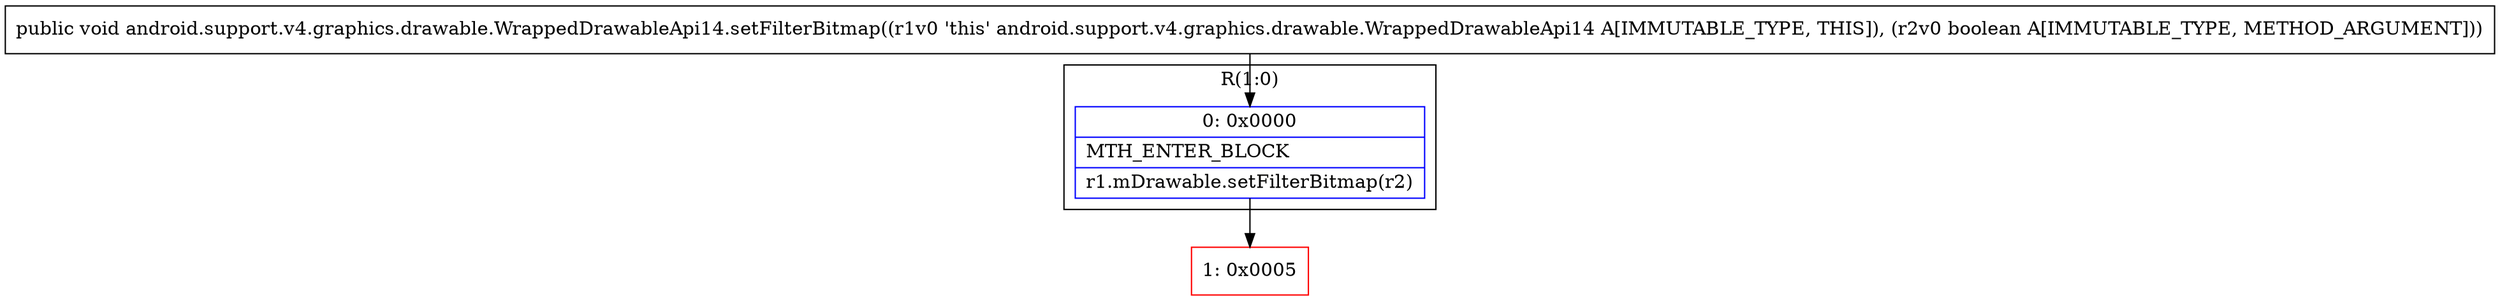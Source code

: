 digraph "CFG forandroid.support.v4.graphics.drawable.WrappedDrawableApi14.setFilterBitmap(Z)V" {
subgraph cluster_Region_1750957739 {
label = "R(1:0)";
node [shape=record,color=blue];
Node_0 [shape=record,label="{0\:\ 0x0000|MTH_ENTER_BLOCK\l|r1.mDrawable.setFilterBitmap(r2)\l}"];
}
Node_1 [shape=record,color=red,label="{1\:\ 0x0005}"];
MethodNode[shape=record,label="{public void android.support.v4.graphics.drawable.WrappedDrawableApi14.setFilterBitmap((r1v0 'this' android.support.v4.graphics.drawable.WrappedDrawableApi14 A[IMMUTABLE_TYPE, THIS]), (r2v0 boolean A[IMMUTABLE_TYPE, METHOD_ARGUMENT])) }"];
MethodNode -> Node_0;
Node_0 -> Node_1;
}

